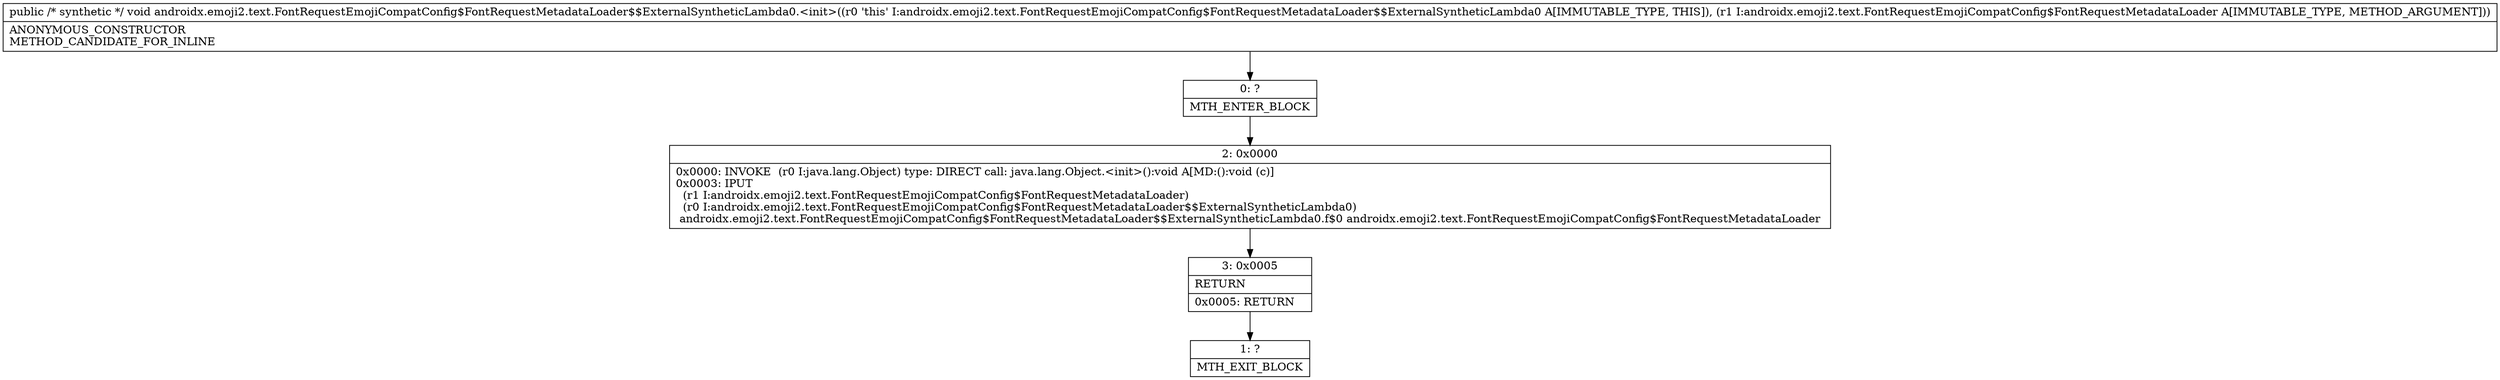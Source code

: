 digraph "CFG forandroidx.emoji2.text.FontRequestEmojiCompatConfig$FontRequestMetadataLoader$$ExternalSyntheticLambda0.\<init\>(Landroidx\/emoji2\/text\/FontRequestEmojiCompatConfig$FontRequestMetadataLoader;)V" {
Node_0 [shape=record,label="{0\:\ ?|MTH_ENTER_BLOCK\l}"];
Node_2 [shape=record,label="{2\:\ 0x0000|0x0000: INVOKE  (r0 I:java.lang.Object) type: DIRECT call: java.lang.Object.\<init\>():void A[MD:():void (c)]\l0x0003: IPUT  \l  (r1 I:androidx.emoji2.text.FontRequestEmojiCompatConfig$FontRequestMetadataLoader)\l  (r0 I:androidx.emoji2.text.FontRequestEmojiCompatConfig$FontRequestMetadataLoader$$ExternalSyntheticLambda0)\l androidx.emoji2.text.FontRequestEmojiCompatConfig$FontRequestMetadataLoader$$ExternalSyntheticLambda0.f$0 androidx.emoji2.text.FontRequestEmojiCompatConfig$FontRequestMetadataLoader \l}"];
Node_3 [shape=record,label="{3\:\ 0x0005|RETURN\l|0x0005: RETURN   \l}"];
Node_1 [shape=record,label="{1\:\ ?|MTH_EXIT_BLOCK\l}"];
MethodNode[shape=record,label="{public \/* synthetic *\/ void androidx.emoji2.text.FontRequestEmojiCompatConfig$FontRequestMetadataLoader$$ExternalSyntheticLambda0.\<init\>((r0 'this' I:androidx.emoji2.text.FontRequestEmojiCompatConfig$FontRequestMetadataLoader$$ExternalSyntheticLambda0 A[IMMUTABLE_TYPE, THIS]), (r1 I:androidx.emoji2.text.FontRequestEmojiCompatConfig$FontRequestMetadataLoader A[IMMUTABLE_TYPE, METHOD_ARGUMENT]))  | ANONYMOUS_CONSTRUCTOR\lMETHOD_CANDIDATE_FOR_INLINE\l}"];
MethodNode -> Node_0;Node_0 -> Node_2;
Node_2 -> Node_3;
Node_3 -> Node_1;
}

